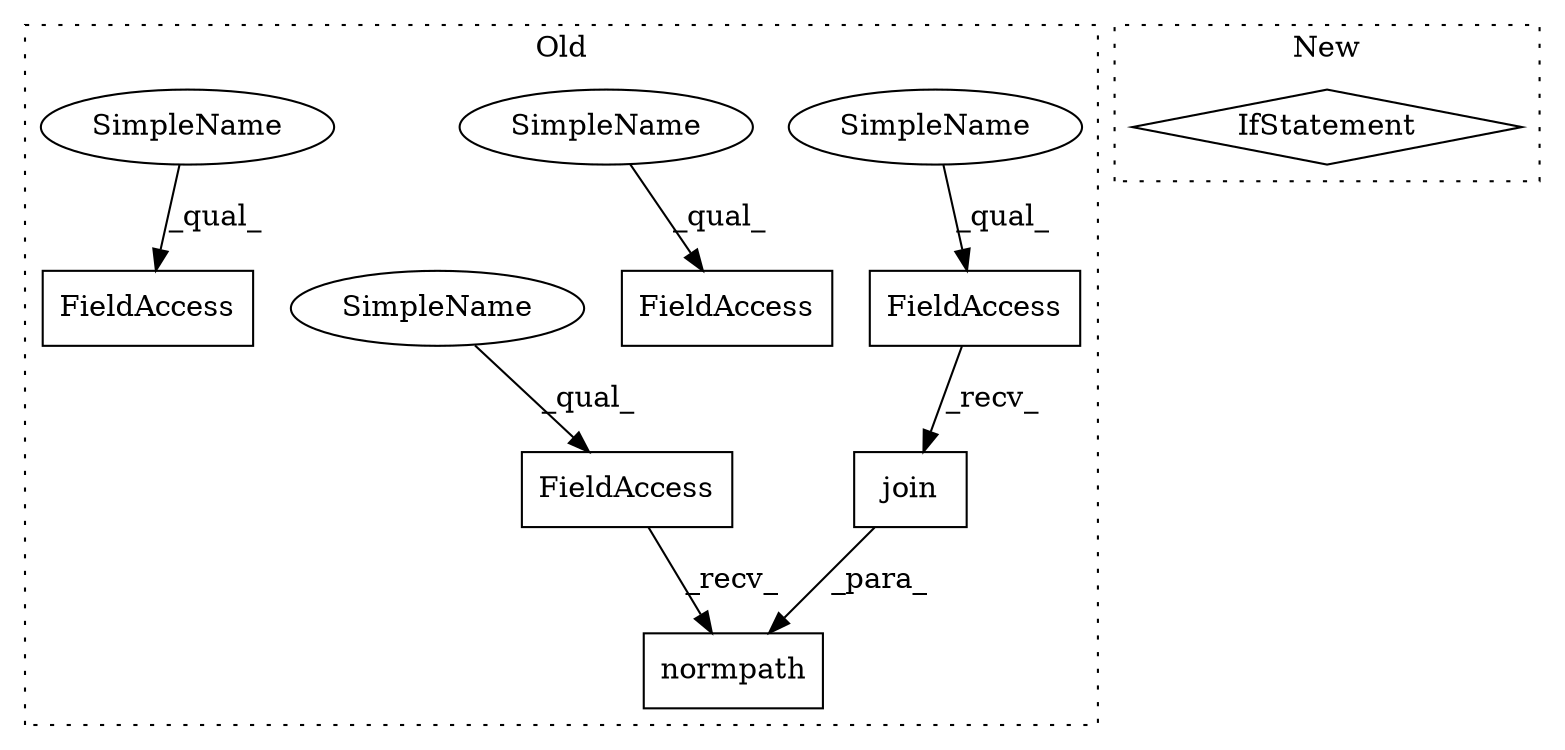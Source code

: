 digraph G {
subgraph cluster0 {
1 [label="normpath" a="32" s="9477,9514" l="9,1" shape="box"];
3 [label="FieldAccess" a="22" s="9469" l="7" shape="box"];
4 [label="FieldAccess" a="22" s="9486" l="7" shape="box"];
5 [label="join" a="32" s="9494,9513" l="5,1" shape="box"];
6 [label="FieldAccess" a="22" s="9423" l="7" shape="box"];
7 [label="FieldAccess" a="22" s="9185" l="7" shape="box"];
8 [label="SimpleName" a="42" s="9486" l="2" shape="ellipse"];
9 [label="SimpleName" a="42" s="9185" l="2" shape="ellipse"];
10 [label="SimpleName" a="42" s="9469" l="2" shape="ellipse"];
11 [label="SimpleName" a="42" s="9423" l="2" shape="ellipse"];
label = "Old";
style="dotted";
}
subgraph cluster1 {
2 [label="IfStatement" a="25" s="9228" l="24" shape="diamond"];
label = "New";
style="dotted";
}
3 -> 1 [label="_recv_"];
4 -> 5 [label="_recv_"];
5 -> 1 [label="_para_"];
8 -> 4 [label="_qual_"];
9 -> 7 [label="_qual_"];
10 -> 3 [label="_qual_"];
11 -> 6 [label="_qual_"];
}